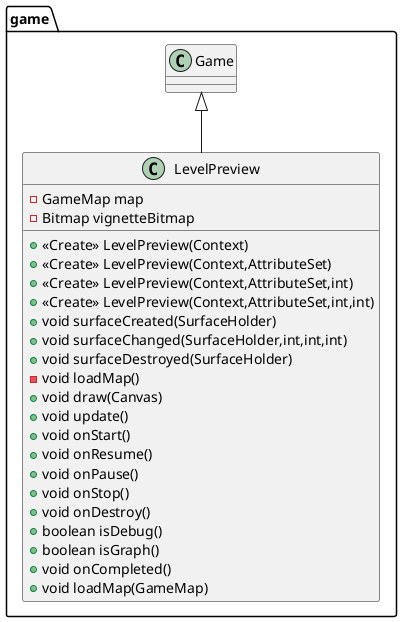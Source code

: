 @startuml
class game.LevelPreview {
- GameMap map
- Bitmap vignetteBitmap
+ <<Create>> LevelPreview(Context)
+ <<Create>> LevelPreview(Context,AttributeSet)
+ <<Create>> LevelPreview(Context,AttributeSet,int)
+ <<Create>> LevelPreview(Context,AttributeSet,int,int)
+ void surfaceCreated(SurfaceHolder)
+ void surfaceChanged(SurfaceHolder,int,int,int)
+ void surfaceDestroyed(SurfaceHolder)
- void loadMap()
+ void draw(Canvas)
+ void update()
+ void onStart()
+ void onResume()
+ void onPause()
+ void onStop()
+ void onDestroy()
+ boolean isDebug()
+ boolean isGraph()
+ void onCompleted()
+ void loadMap(GameMap)
}




game.Game <|-- game.LevelPreview
@enduml